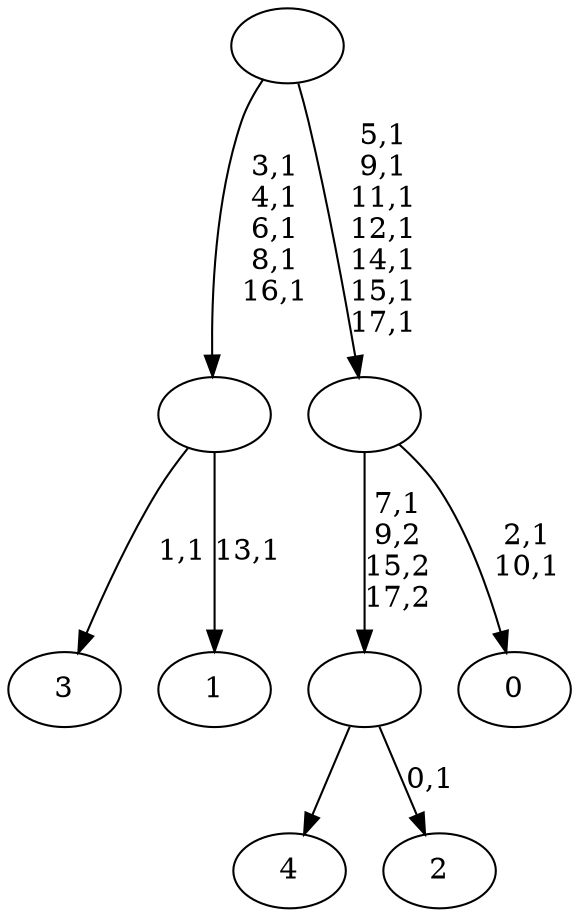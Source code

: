 digraph T {
	23 [label="4"]
	22 [label="3"]
	20 [label="2"]
	18 [label=""]
	17 [label="1"]
	15 [label=""]
	10 [label="0"]
	7 [label=""]
	0 [label=""]
	18 -> 20 [label="0,1"]
	18 -> 23 [label=""]
	15 -> 17 [label="13,1"]
	15 -> 22 [label="1,1"]
	7 -> 10 [label="2,1\n10,1"]
	7 -> 18 [label="7,1\n9,2\n15,2\n17,2"]
	0 -> 7 [label="5,1\n9,1\n11,1\n12,1\n14,1\n15,1\n17,1"]
	0 -> 15 [label="3,1\n4,1\n6,1\n8,1\n16,1"]
}
